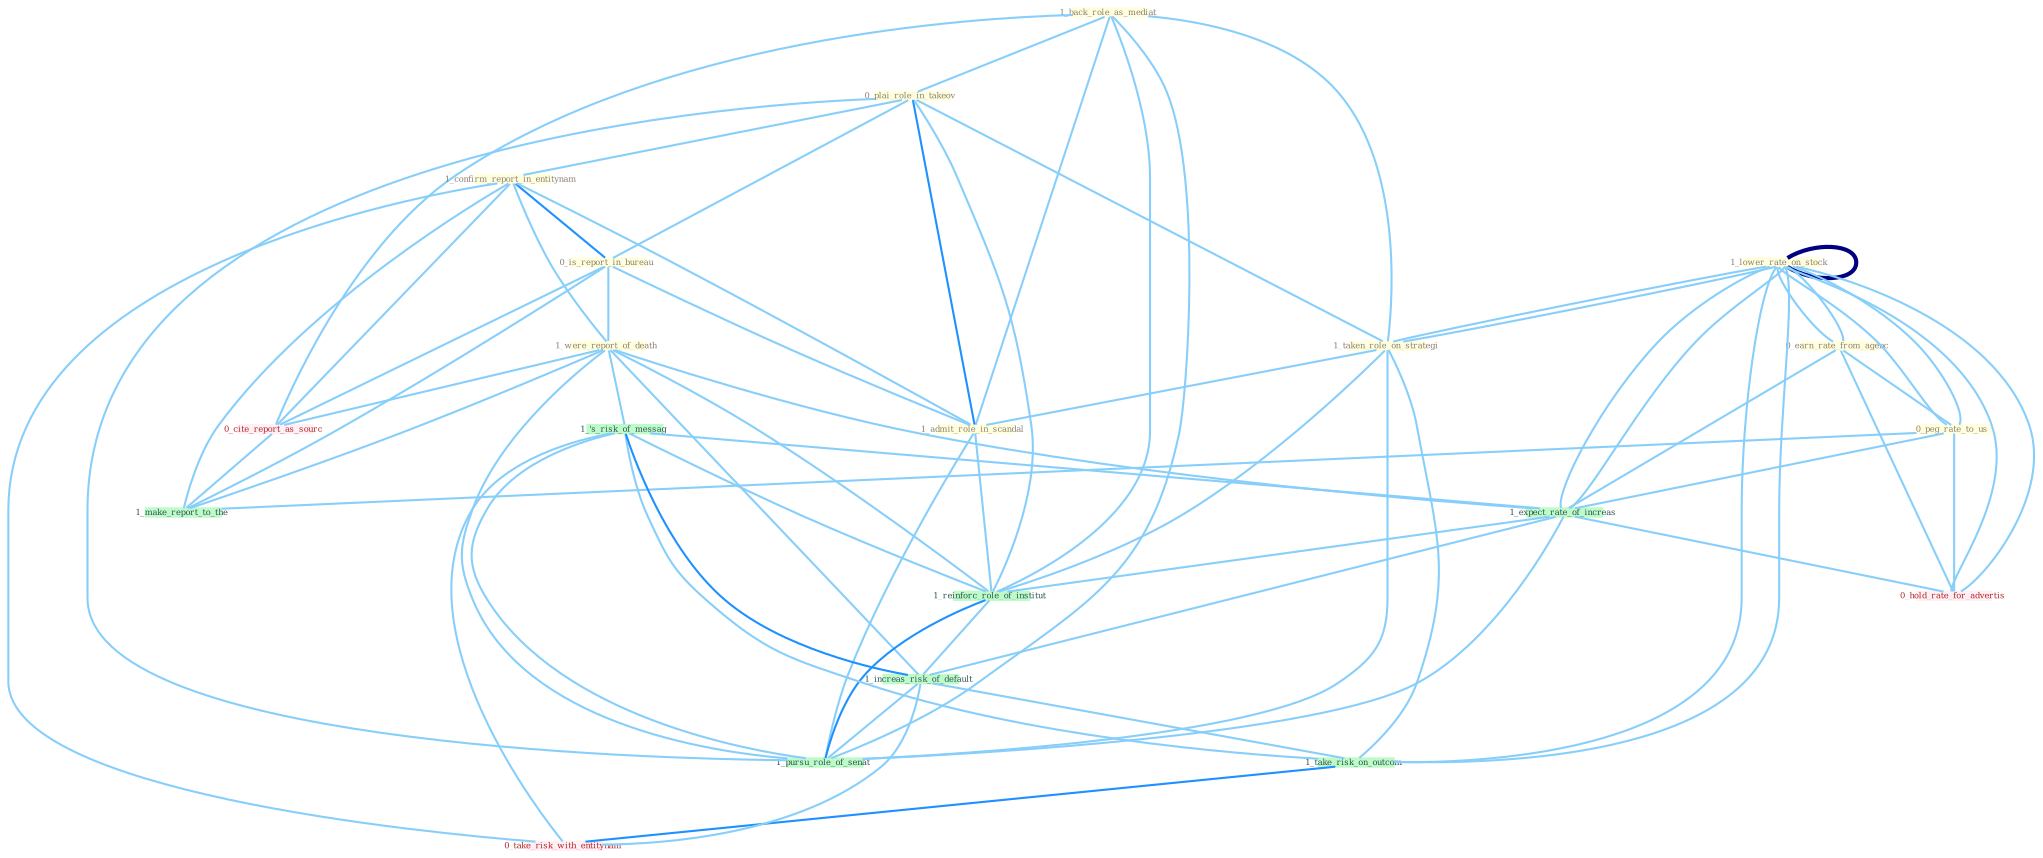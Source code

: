 Graph G{ 
    node
    [shape=polygon,style=filled,width=.5,height=.06,color="#BDFCC9",fixedsize=true,fontsize=4,
    fontcolor="#2f4f4f"];
    {node
    [color="#ffffe0", fontcolor="#8b7d6b"] "1_back_role_as_mediat " "0_plai_role_in_takeov " "1_confirm_report_in_entitynam " "1_lower_rate_on_stock " "0_earn_rate_from_agenc " "1_lower_rate_on_stock " "1_taken_role_on_strategi " "0_is_report_in_bureau " "1_were_report_of_death " "0_peg_rate_to_us " "1_admit_role_in_scandal "}
{node [color="#fff0f5", fontcolor="#b22222"] "0_cite_report_as_sourc " "0_take_risk_with_entitynam " "0_hold_rate_for_advertis "}
edge [color="#B0E2FF"];

	"1_back_role_as_mediat " -- "0_plai_role_in_takeov " [w="1", color="#87cefa" ];
	"1_back_role_as_mediat " -- "1_taken_role_on_strategi " [w="1", color="#87cefa" ];
	"1_back_role_as_mediat " -- "1_admit_role_in_scandal " [w="1", color="#87cefa" ];
	"1_back_role_as_mediat " -- "1_reinforc_role_of_institut " [w="1", color="#87cefa" ];
	"1_back_role_as_mediat " -- "0_cite_report_as_sourc " [w="1", color="#87cefa" ];
	"1_back_role_as_mediat " -- "1_pursu_role_of_senat " [w="1", color="#87cefa" ];
	"0_plai_role_in_takeov " -- "1_confirm_report_in_entitynam " [w="1", color="#87cefa" ];
	"0_plai_role_in_takeov " -- "1_taken_role_on_strategi " [w="1", color="#87cefa" ];
	"0_plai_role_in_takeov " -- "0_is_report_in_bureau " [w="1", color="#87cefa" ];
	"0_plai_role_in_takeov " -- "1_admit_role_in_scandal " [w="2", color="#1e90ff" , len=0.8];
	"0_plai_role_in_takeov " -- "1_reinforc_role_of_institut " [w="1", color="#87cefa" ];
	"0_plai_role_in_takeov " -- "1_pursu_role_of_senat " [w="1", color="#87cefa" ];
	"1_confirm_report_in_entitynam " -- "0_is_report_in_bureau " [w="2", color="#1e90ff" , len=0.8];
	"1_confirm_report_in_entitynam " -- "1_were_report_of_death " [w="1", color="#87cefa" ];
	"1_confirm_report_in_entitynam " -- "1_admit_role_in_scandal " [w="1", color="#87cefa" ];
	"1_confirm_report_in_entitynam " -- "0_cite_report_as_sourc " [w="1", color="#87cefa" ];
	"1_confirm_report_in_entitynam " -- "1_make_report_to_the " [w="1", color="#87cefa" ];
	"1_confirm_report_in_entitynam " -- "0_take_risk_with_entitynam " [w="1", color="#87cefa" ];
	"1_lower_rate_on_stock " -- "0_earn_rate_from_agenc " [w="1", color="#87cefa" ];
	"1_lower_rate_on_stock " -- "1_lower_rate_on_stock " [w="4", style=bold, color="#000080", len=0.4];
	"1_lower_rate_on_stock " -- "1_taken_role_on_strategi " [w="1", color="#87cefa" ];
	"1_lower_rate_on_stock " -- "0_peg_rate_to_us " [w="1", color="#87cefa" ];
	"1_lower_rate_on_stock " -- "1_expect_rate_of_increas " [w="1", color="#87cefa" ];
	"1_lower_rate_on_stock " -- "1_take_risk_on_outcom " [w="1", color="#87cefa" ];
	"1_lower_rate_on_stock " -- "0_hold_rate_for_advertis " [w="1", color="#87cefa" ];
	"0_earn_rate_from_agenc " -- "1_lower_rate_on_stock " [w="1", color="#87cefa" ];
	"0_earn_rate_from_agenc " -- "0_peg_rate_to_us " [w="1", color="#87cefa" ];
	"0_earn_rate_from_agenc " -- "1_expect_rate_of_increas " [w="1", color="#87cefa" ];
	"0_earn_rate_from_agenc " -- "0_hold_rate_for_advertis " [w="1", color="#87cefa" ];
	"1_lower_rate_on_stock " -- "1_taken_role_on_strategi " [w="1", color="#87cefa" ];
	"1_lower_rate_on_stock " -- "0_peg_rate_to_us " [w="1", color="#87cefa" ];
	"1_lower_rate_on_stock " -- "1_expect_rate_of_increas " [w="1", color="#87cefa" ];
	"1_lower_rate_on_stock " -- "1_take_risk_on_outcom " [w="1", color="#87cefa" ];
	"1_lower_rate_on_stock " -- "0_hold_rate_for_advertis " [w="1", color="#87cefa" ];
	"1_taken_role_on_strategi " -- "1_admit_role_in_scandal " [w="1", color="#87cefa" ];
	"1_taken_role_on_strategi " -- "1_reinforc_role_of_institut " [w="1", color="#87cefa" ];
	"1_taken_role_on_strategi " -- "1_take_risk_on_outcom " [w="1", color="#87cefa" ];
	"1_taken_role_on_strategi " -- "1_pursu_role_of_senat " [w="1", color="#87cefa" ];
	"0_is_report_in_bureau " -- "1_were_report_of_death " [w="1", color="#87cefa" ];
	"0_is_report_in_bureau " -- "1_admit_role_in_scandal " [w="1", color="#87cefa" ];
	"0_is_report_in_bureau " -- "0_cite_report_as_sourc " [w="1", color="#87cefa" ];
	"0_is_report_in_bureau " -- "1_make_report_to_the " [w="1", color="#87cefa" ];
	"1_were_report_of_death " -- "1_'s_risk_of_messag " [w="1", color="#87cefa" ];
	"1_were_report_of_death " -- "1_expect_rate_of_increas " [w="1", color="#87cefa" ];
	"1_were_report_of_death " -- "1_reinforc_role_of_institut " [w="1", color="#87cefa" ];
	"1_were_report_of_death " -- "1_increas_risk_of_default " [w="1", color="#87cefa" ];
	"1_were_report_of_death " -- "0_cite_report_as_sourc " [w="1", color="#87cefa" ];
	"1_were_report_of_death " -- "1_pursu_role_of_senat " [w="1", color="#87cefa" ];
	"1_were_report_of_death " -- "1_make_report_to_the " [w="1", color="#87cefa" ];
	"0_peg_rate_to_us " -- "1_expect_rate_of_increas " [w="1", color="#87cefa" ];
	"0_peg_rate_to_us " -- "1_make_report_to_the " [w="1", color="#87cefa" ];
	"0_peg_rate_to_us " -- "0_hold_rate_for_advertis " [w="1", color="#87cefa" ];
	"1_admit_role_in_scandal " -- "1_reinforc_role_of_institut " [w="1", color="#87cefa" ];
	"1_admit_role_in_scandal " -- "1_pursu_role_of_senat " [w="1", color="#87cefa" ];
	"1_'s_risk_of_messag " -- "1_expect_rate_of_increas " [w="1", color="#87cefa" ];
	"1_'s_risk_of_messag " -- "1_reinforc_role_of_institut " [w="1", color="#87cefa" ];
	"1_'s_risk_of_messag " -- "1_increas_risk_of_default " [w="2", color="#1e90ff" , len=0.8];
	"1_'s_risk_of_messag " -- "1_take_risk_on_outcom " [w="1", color="#87cefa" ];
	"1_'s_risk_of_messag " -- "1_pursu_role_of_senat " [w="1", color="#87cefa" ];
	"1_'s_risk_of_messag " -- "0_take_risk_with_entitynam " [w="1", color="#87cefa" ];
	"1_expect_rate_of_increas " -- "1_reinforc_role_of_institut " [w="1", color="#87cefa" ];
	"1_expect_rate_of_increas " -- "1_increas_risk_of_default " [w="1", color="#87cefa" ];
	"1_expect_rate_of_increas " -- "1_pursu_role_of_senat " [w="1", color="#87cefa" ];
	"1_expect_rate_of_increas " -- "0_hold_rate_for_advertis " [w="1", color="#87cefa" ];
	"1_reinforc_role_of_institut " -- "1_increas_risk_of_default " [w="1", color="#87cefa" ];
	"1_reinforc_role_of_institut " -- "1_pursu_role_of_senat " [w="2", color="#1e90ff" , len=0.8];
	"1_increas_risk_of_default " -- "1_take_risk_on_outcom " [w="1", color="#87cefa" ];
	"1_increas_risk_of_default " -- "1_pursu_role_of_senat " [w="1", color="#87cefa" ];
	"1_increas_risk_of_default " -- "0_take_risk_with_entitynam " [w="1", color="#87cefa" ];
	"1_take_risk_on_outcom " -- "0_take_risk_with_entitynam " [w="2", color="#1e90ff" , len=0.8];
	"0_cite_report_as_sourc " -- "1_make_report_to_the " [w="1", color="#87cefa" ];
}